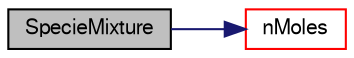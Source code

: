 digraph "SpecieMixture"
{
  bgcolor="transparent";
  edge [fontname="FreeSans",fontsize="10",labelfontname="FreeSans",labelfontsize="10"];
  node [fontname="FreeSans",fontsize="10",shape=record];
  rankdir="LR";
  Node0 [label="SpecieMixture",height=0.2,width=0.4,color="black", fillcolor="grey75", style="filled", fontcolor="black"];
  Node0 -> Node1 [color="midnightblue",fontsize="10",style="solid",fontname="FreeSans"];
  Node1 [label="nMoles",height=0.2,width=0.4,color="red",URL="$a30158.html#a607bf506db560f3654aa26796d5f401a",tooltip="Number of moles []. "];
}
